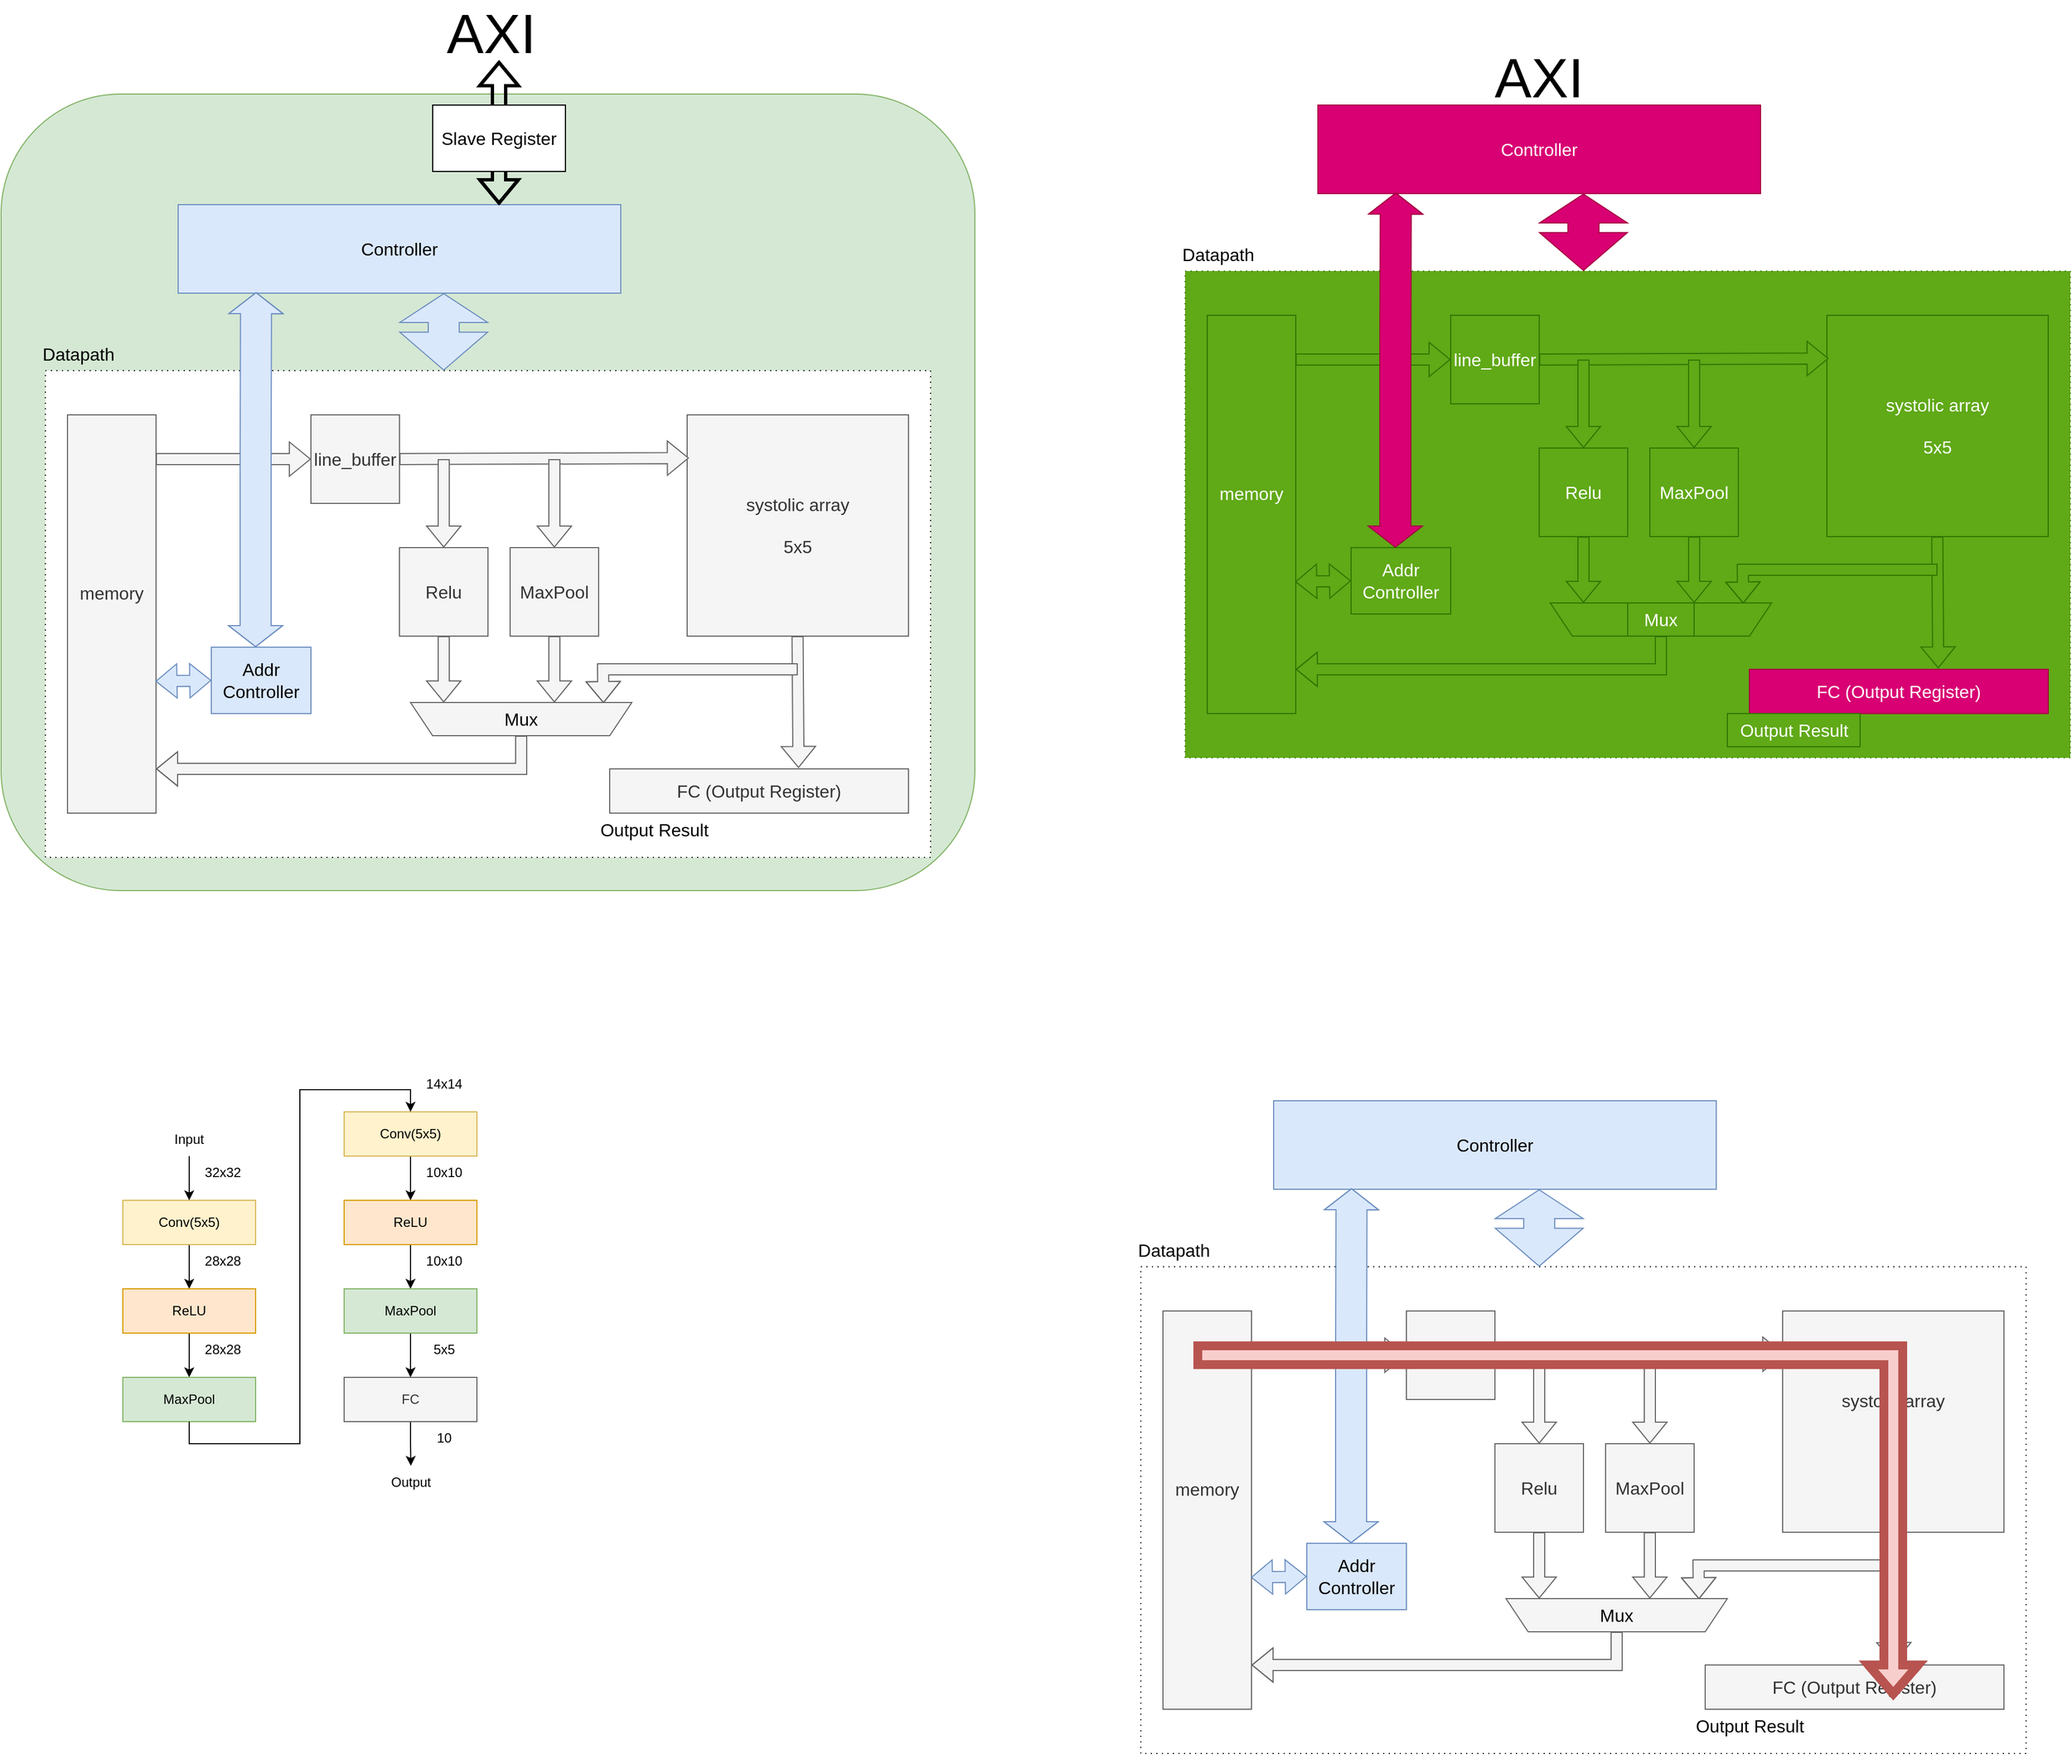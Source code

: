<mxfile version="28.2.0">
  <diagram name="Page-1" id="xzClO7cJmwliFMf-_SYi">
    <mxGraphModel dx="566" dy="398" grid="1" gridSize="10" guides="1" tooltips="1" connect="1" arrows="1" fold="1" page="1" pageScale="1" pageWidth="3300" pageHeight="4681" math="0" shadow="0">
      <root>
        <mxCell id="0" />
        <mxCell id="1" parent="0" />
        <mxCell id="PNhSBjz8JBKgSJSJJbeo-35" value="" style="group" parent="1" vertex="1" connectable="0">
          <mxGeometry x="240" y="1000" width="320" height="390" as="geometry" />
        </mxCell>
        <mxCell id="PNhSBjz8JBKgSJSJJbeo-13" style="edgeStyle=orthogonalEdgeStyle;rounded=0;orthogonalLoop=1;jettySize=auto;html=1;exitX=0.5;exitY=1;exitDx=0;exitDy=0;entryX=0.5;entryY=0;entryDx=0;entryDy=0;" parent="PNhSBjz8JBKgSJSJJbeo-35" source="PNhSBjz8JBKgSJSJJbeo-10" target="PNhSBjz8JBKgSJSJJbeo-11" edge="1">
          <mxGeometry relative="1" as="geometry" />
        </mxCell>
        <mxCell id="PNhSBjz8JBKgSJSJJbeo-10" value="Conv(5x5)" style="rounded=0;whiteSpace=wrap;html=1;fillColor=#fff2cc;strokeColor=#d6b656;" parent="PNhSBjz8JBKgSJSJJbeo-35" vertex="1">
          <mxGeometry y="120" width="120" height="40" as="geometry" />
        </mxCell>
        <mxCell id="PNhSBjz8JBKgSJSJJbeo-14" style="edgeStyle=orthogonalEdgeStyle;rounded=0;orthogonalLoop=1;jettySize=auto;html=1;exitX=0.5;exitY=1;exitDx=0;exitDy=0;entryX=0.5;entryY=0;entryDx=0;entryDy=0;" parent="PNhSBjz8JBKgSJSJJbeo-35" source="PNhSBjz8JBKgSJSJJbeo-11" target="PNhSBjz8JBKgSJSJJbeo-12" edge="1">
          <mxGeometry relative="1" as="geometry" />
        </mxCell>
        <mxCell id="PNhSBjz8JBKgSJSJJbeo-11" value="ReLU" style="rounded=0;whiteSpace=wrap;html=1;fillColor=#ffe6cc;strokeColor=#d79b00;" parent="PNhSBjz8JBKgSJSJJbeo-35" vertex="1">
          <mxGeometry y="200" width="120" height="40" as="geometry" />
        </mxCell>
        <mxCell id="PNhSBjz8JBKgSJSJJbeo-12" value="MaxPool" style="rounded=0;whiteSpace=wrap;html=1;fillColor=#d5e8d4;strokeColor=#82b366;" parent="PNhSBjz8JBKgSJSJJbeo-35" vertex="1">
          <mxGeometry y="280" width="120" height="40" as="geometry" />
        </mxCell>
        <mxCell id="PNhSBjz8JBKgSJSJJbeo-15" value="" style="endArrow=classic;html=1;rounded=0;entryX=0.5;entryY=0;entryDx=0;entryDy=0;" parent="PNhSBjz8JBKgSJSJJbeo-35" target="PNhSBjz8JBKgSJSJJbeo-10" edge="1">
          <mxGeometry width="50" height="50" relative="1" as="geometry">
            <mxPoint x="60" y="80" as="sourcePoint" />
            <mxPoint x="110" y="30" as="targetPoint" />
          </mxGeometry>
        </mxCell>
        <mxCell id="PNhSBjz8JBKgSJSJJbeo-16" value="Input" style="text;html=1;align=center;verticalAlign=middle;whiteSpace=wrap;rounded=0;" parent="PNhSBjz8JBKgSJSJJbeo-35" vertex="1">
          <mxGeometry x="30" y="50" width="60" height="30" as="geometry" />
        </mxCell>
        <mxCell id="PNhSBjz8JBKgSJSJJbeo-17" value="32x32" style="text;html=1;align=center;verticalAlign=middle;resizable=0;points=[];autosize=1;strokeColor=none;fillColor=none;" parent="PNhSBjz8JBKgSJSJJbeo-35" vertex="1">
          <mxGeometry x="60" y="80" width="60" height="30" as="geometry" />
        </mxCell>
        <mxCell id="PNhSBjz8JBKgSJSJJbeo-18" value="28x28" style="text;html=1;align=center;verticalAlign=middle;resizable=0;points=[];autosize=1;strokeColor=none;fillColor=none;" parent="PNhSBjz8JBKgSJSJJbeo-35" vertex="1">
          <mxGeometry x="60" y="160" width="60" height="30" as="geometry" />
        </mxCell>
        <mxCell id="PNhSBjz8JBKgSJSJJbeo-19" value="28x28" style="text;html=1;align=center;verticalAlign=middle;resizable=0;points=[];autosize=1;strokeColor=none;fillColor=none;" parent="PNhSBjz8JBKgSJSJJbeo-35" vertex="1">
          <mxGeometry x="60" y="240" width="60" height="30" as="geometry" />
        </mxCell>
        <mxCell id="PNhSBjz8JBKgSJSJJbeo-20" style="edgeStyle=orthogonalEdgeStyle;rounded=0;orthogonalLoop=1;jettySize=auto;html=1;exitX=0.5;exitY=1;exitDx=0;exitDy=0;entryX=0.5;entryY=0;entryDx=0;entryDy=0;" parent="PNhSBjz8JBKgSJSJJbeo-35" source="PNhSBjz8JBKgSJSJJbeo-21" target="PNhSBjz8JBKgSJSJJbeo-23" edge="1">
          <mxGeometry relative="1" as="geometry" />
        </mxCell>
        <mxCell id="PNhSBjz8JBKgSJSJJbeo-21" value="Conv(5x5)" style="rounded=0;whiteSpace=wrap;html=1;fillColor=#fff2cc;strokeColor=#d6b656;" parent="PNhSBjz8JBKgSJSJJbeo-35" vertex="1">
          <mxGeometry x="200" y="40" width="120" height="40" as="geometry" />
        </mxCell>
        <mxCell id="PNhSBjz8JBKgSJSJJbeo-22" style="edgeStyle=orthogonalEdgeStyle;rounded=0;orthogonalLoop=1;jettySize=auto;html=1;exitX=0.5;exitY=1;exitDx=0;exitDy=0;entryX=0.5;entryY=0;entryDx=0;entryDy=0;" parent="PNhSBjz8JBKgSJSJJbeo-35" source="PNhSBjz8JBKgSJSJJbeo-23" target="PNhSBjz8JBKgSJSJJbeo-24" edge="1">
          <mxGeometry relative="1" as="geometry" />
        </mxCell>
        <mxCell id="PNhSBjz8JBKgSJSJJbeo-23" value="ReLU" style="rounded=0;whiteSpace=wrap;html=1;fillColor=#ffe6cc;strokeColor=#d79b00;" parent="PNhSBjz8JBKgSJSJJbeo-35" vertex="1">
          <mxGeometry x="200" y="120" width="120" height="40" as="geometry" />
        </mxCell>
        <mxCell id="PNhSBjz8JBKgSJSJJbeo-30" style="edgeStyle=orthogonalEdgeStyle;rounded=0;orthogonalLoop=1;jettySize=auto;html=1;exitX=0.5;exitY=1;exitDx=0;exitDy=0;entryX=0.5;entryY=0;entryDx=0;entryDy=0;" parent="PNhSBjz8JBKgSJSJJbeo-35" source="PNhSBjz8JBKgSJSJJbeo-24" target="PNhSBjz8JBKgSJSJJbeo-29" edge="1">
          <mxGeometry relative="1" as="geometry" />
        </mxCell>
        <mxCell id="PNhSBjz8JBKgSJSJJbeo-24" value="MaxPool" style="rounded=0;whiteSpace=wrap;html=1;fillColor=#d5e8d4;strokeColor=#82b366;" parent="PNhSBjz8JBKgSJSJJbeo-35" vertex="1">
          <mxGeometry x="200" y="200" width="120" height="40" as="geometry" />
        </mxCell>
        <mxCell id="PNhSBjz8JBKgSJSJJbeo-25" value="" style="endArrow=classic;html=1;rounded=0;exitX=0.5;exitY=1;exitDx=0;exitDy=0;" parent="PNhSBjz8JBKgSJSJJbeo-35" source="PNhSBjz8JBKgSJSJJbeo-12" edge="1">
          <mxGeometry width="50" height="50" relative="1" as="geometry">
            <mxPoint x="70" y="320.0" as="sourcePoint" />
            <mxPoint x="260" y="40" as="targetPoint" />
            <Array as="points">
              <mxPoint x="60" y="340" />
              <mxPoint x="110" y="340" />
              <mxPoint x="160" y="340" />
              <mxPoint x="160" y="20" />
              <mxPoint x="260" y="20" />
            </Array>
          </mxGeometry>
        </mxCell>
        <mxCell id="PNhSBjz8JBKgSJSJJbeo-26" value="14x14" style="text;html=1;align=center;verticalAlign=middle;resizable=0;points=[];autosize=1;strokeColor=none;fillColor=none;" parent="PNhSBjz8JBKgSJSJJbeo-35" vertex="1">
          <mxGeometry x="260" width="60" height="30" as="geometry" />
        </mxCell>
        <mxCell id="PNhSBjz8JBKgSJSJJbeo-27" value="10x10" style="text;html=1;align=center;verticalAlign=middle;resizable=0;points=[];autosize=1;strokeColor=none;fillColor=none;" parent="PNhSBjz8JBKgSJSJJbeo-35" vertex="1">
          <mxGeometry x="260" y="80" width="60" height="30" as="geometry" />
        </mxCell>
        <mxCell id="PNhSBjz8JBKgSJSJJbeo-28" value="10x10" style="text;html=1;align=center;verticalAlign=middle;resizable=0;points=[];autosize=1;strokeColor=none;fillColor=none;" parent="PNhSBjz8JBKgSJSJJbeo-35" vertex="1">
          <mxGeometry x="260" y="160" width="60" height="30" as="geometry" />
        </mxCell>
        <mxCell id="PNhSBjz8JBKgSJSJJbeo-32" style="edgeStyle=orthogonalEdgeStyle;rounded=0;orthogonalLoop=1;jettySize=auto;html=1;exitX=0.5;exitY=1;exitDx=0;exitDy=0;" parent="PNhSBjz8JBKgSJSJJbeo-35" source="PNhSBjz8JBKgSJSJJbeo-29" edge="1">
          <mxGeometry relative="1" as="geometry">
            <mxPoint x="260.286" y="360" as="targetPoint" />
          </mxGeometry>
        </mxCell>
        <mxCell id="PNhSBjz8JBKgSJSJJbeo-29" value="FC" style="rounded=0;whiteSpace=wrap;html=1;fillColor=#f5f5f5;fontColor=#333333;strokeColor=#666666;" parent="PNhSBjz8JBKgSJSJJbeo-35" vertex="1">
          <mxGeometry x="200" y="280" width="120" height="40" as="geometry" />
        </mxCell>
        <mxCell id="PNhSBjz8JBKgSJSJJbeo-31" value="5x5" style="text;html=1;align=center;verticalAlign=middle;resizable=0;points=[];autosize=1;strokeColor=none;fillColor=none;" parent="PNhSBjz8JBKgSJSJJbeo-35" vertex="1">
          <mxGeometry x="270" y="240" width="40" height="30" as="geometry" />
        </mxCell>
        <mxCell id="PNhSBjz8JBKgSJSJJbeo-33" value="Output" style="text;html=1;align=center;verticalAlign=middle;resizable=0;points=[];autosize=1;strokeColor=none;fillColor=none;" parent="PNhSBjz8JBKgSJSJJbeo-35" vertex="1">
          <mxGeometry x="230" y="360" width="60" height="30" as="geometry" />
        </mxCell>
        <mxCell id="PNhSBjz8JBKgSJSJJbeo-34" value="10" style="text;html=1;align=center;verticalAlign=middle;resizable=0;points=[];autosize=1;strokeColor=none;fillColor=none;" parent="PNhSBjz8JBKgSJSJJbeo-35" vertex="1">
          <mxGeometry x="270" y="320" width="40" height="30" as="geometry" />
        </mxCell>
        <mxCell id="PNhSBjz8JBKgSJSJJbeo-36" value="" style="group;fontSize=16;" parent="1" vertex="1" connectable="0">
          <mxGeometry x="1200" y="120" width="800" height="600" as="geometry" />
        </mxCell>
        <mxCell id="PNhSBjz8JBKgSJSJJbeo-37" value="" style="rounded=0;whiteSpace=wrap;html=1;dashed=1;dashPattern=1 4;fontSize=16;fillColor=#60a917;fontColor=#ffffff;strokeColor=#2D7600;" parent="PNhSBjz8JBKgSJSJJbeo-36" vertex="1">
          <mxGeometry y="160" width="800" height="440" as="geometry" />
        </mxCell>
        <mxCell id="PNhSBjz8JBKgSJSJJbeo-38" value="&lt;div&gt;systolic array&lt;/div&gt;&lt;div&gt;&lt;br&gt;&lt;/div&gt;&lt;div&gt;5x5&lt;/div&gt;" style="whiteSpace=wrap;html=1;aspect=fixed;fillColor=#60a917;fontColor=#ffffff;strokeColor=#2D7600;fontSize=16;" parent="PNhSBjz8JBKgSJSJJbeo-36" vertex="1">
          <mxGeometry x="580" y="200" width="200" height="200" as="geometry" />
        </mxCell>
        <mxCell id="PNhSBjz8JBKgSJSJJbeo-39" value="line_buffer" style="rounded=0;whiteSpace=wrap;html=1;fillColor=#60a917;fontColor=#ffffff;strokeColor=#2D7600;fontSize=16;" parent="PNhSBjz8JBKgSJSJJbeo-36" vertex="1">
          <mxGeometry x="240" y="200" width="80" height="80" as="geometry" />
        </mxCell>
        <mxCell id="PNhSBjz8JBKgSJSJJbeo-40" value="&lt;div&gt;memory&lt;/div&gt;&lt;div&gt;&lt;br&gt;&lt;/div&gt;&lt;div&gt;&lt;br&gt;&lt;/div&gt;" style="rounded=0;whiteSpace=wrap;html=1;fillColor=#60a917;fontColor=#ffffff;strokeColor=#2D7600;fontSize=16;" parent="PNhSBjz8JBKgSJSJJbeo-36" vertex="1">
          <mxGeometry x="20" y="200" width="80" height="360" as="geometry" />
        </mxCell>
        <mxCell id="PNhSBjz8JBKgSJSJJbeo-41" value="MaxPool" style="whiteSpace=wrap;html=1;aspect=fixed;fillColor=#60a917;fontColor=#ffffff;strokeColor=#2D7600;fontSize=16;" parent="PNhSBjz8JBKgSJSJJbeo-36" vertex="1">
          <mxGeometry x="420" y="320" width="80" height="80" as="geometry" />
        </mxCell>
        <mxCell id="PNhSBjz8JBKgSJSJJbeo-42" value="" style="shape=flexArrow;endArrow=classic;html=1;rounded=0;entryX=0;entryY=0.5;entryDx=0;entryDy=0;exitX=0.998;exitY=0.111;exitDx=0;exitDy=0;exitPerimeter=0;fillColor=#60a917;strokeColor=#2D7600;fontSize=16;" parent="PNhSBjz8JBKgSJSJJbeo-36" source="PNhSBjz8JBKgSJSJJbeo-40" target="PNhSBjz8JBKgSJSJJbeo-39" edge="1">
          <mxGeometry width="50" height="50" relative="1" as="geometry">
            <mxPoint x="120" y="240" as="sourcePoint" />
            <mxPoint x="170" y="190" as="targetPoint" />
          </mxGeometry>
        </mxCell>
        <mxCell id="PNhSBjz8JBKgSJSJJbeo-43" value="FC (Output Register)" style="rounded=0;whiteSpace=wrap;html=1;fillColor=#d80073;fontColor=#ffffff;strokeColor=#A50040;fontSize=16;" parent="PNhSBjz8JBKgSJSJJbeo-36" vertex="1">
          <mxGeometry x="510" y="520" width="270" height="40" as="geometry" />
        </mxCell>
        <mxCell id="PNhSBjz8JBKgSJSJJbeo-44" value="" style="shape=flexArrow;endArrow=classic;html=1;rounded=0;exitX=1;exitY=0.5;exitDx=0;exitDy=0;entryX=0.008;entryY=0.195;entryDx=0;entryDy=0;entryPerimeter=0;fillColor=#60a917;strokeColor=#2D7600;fontSize=16;" parent="PNhSBjz8JBKgSJSJJbeo-36" source="PNhSBjz8JBKgSJSJJbeo-39" target="PNhSBjz8JBKgSJSJJbeo-38" edge="1">
          <mxGeometry width="50" height="50" relative="1" as="geometry">
            <mxPoint x="420" y="240" as="sourcePoint" />
            <mxPoint x="500" y="241" as="targetPoint" />
          </mxGeometry>
        </mxCell>
        <mxCell id="PNhSBjz8JBKgSJSJJbeo-45" value="" style="shape=flexArrow;endArrow=classic;html=1;rounded=0;entryX=0.5;entryY=0;entryDx=0;entryDy=0;fillColor=#60a917;strokeColor=#2D7600;fontSize=16;" parent="PNhSBjz8JBKgSJSJJbeo-36" target="PNhSBjz8JBKgSJSJJbeo-41" edge="1">
          <mxGeometry width="50" height="50" relative="1" as="geometry">
            <mxPoint x="460" y="240" as="sourcePoint" />
            <mxPoint x="510" y="190" as="targetPoint" />
          </mxGeometry>
        </mxCell>
        <mxCell id="PNhSBjz8JBKgSJSJJbeo-46" value="" style="shape=flexArrow;endArrow=classic;html=1;rounded=0;entryX=1;entryY=0.889;entryDx=0;entryDy=0;entryPerimeter=0;exitX=0.5;exitY=0;exitDx=0;exitDy=0;fontSize=16;fillColor=#60a917;strokeColor=#2D7600;" parent="PNhSBjz8JBKgSJSJJbeo-36" source="PNhSBjz8JBKgSJSJJbeo-58" target="PNhSBjz8JBKgSJSJJbeo-40" edge="1">
          <mxGeometry width="50" height="50" relative="1" as="geometry">
            <mxPoint x="209.84" y="520.08" as="sourcePoint" />
            <mxPoint x="120.0" y="520.0" as="targetPoint" />
            <Array as="points">
              <mxPoint x="430" y="520" />
            </Array>
          </mxGeometry>
        </mxCell>
        <mxCell id="PNhSBjz8JBKgSJSJJbeo-47" value="" style="shape=flexArrow;endArrow=classic;html=1;rounded=0;exitX=0.5;exitY=1;exitDx=0;exitDy=0;fillColor=#60a917;strokeColor=#2D7600;fontSize=16;" parent="PNhSBjz8JBKgSJSJJbeo-36" source="PNhSBjz8JBKgSJSJJbeo-41" edge="1">
          <mxGeometry width="50" height="50" relative="1" as="geometry">
            <mxPoint x="459.76" y="400" as="sourcePoint" />
            <mxPoint x="460" y="460" as="targetPoint" />
          </mxGeometry>
        </mxCell>
        <mxCell id="PNhSBjz8JBKgSJSJJbeo-48" value="" style="shape=flexArrow;endArrow=classic;html=1;rounded=0;entryX=0.632;entryY=-0.02;entryDx=0;entryDy=0;entryPerimeter=0;fillColor=#60a917;strokeColor=#2D7600;fontSize=16;" parent="PNhSBjz8JBKgSJSJJbeo-36" target="PNhSBjz8JBKgSJSJJbeo-43" edge="1">
          <mxGeometry width="50" height="50" relative="1" as="geometry">
            <mxPoint x="679.76" y="400" as="sourcePoint" />
            <mxPoint x="679.76" y="440" as="targetPoint" />
          </mxGeometry>
        </mxCell>
        <mxCell id="PNhSBjz8JBKgSJSJJbeo-49" value="Output Result" style="text;html=1;align=center;verticalAlign=middle;resizable=0;points=[];autosize=1;strokeColor=#2D7600;fillColor=#60a917;fontSize=16;fontColor=#ffffff;" parent="PNhSBjz8JBKgSJSJJbeo-36" vertex="1">
          <mxGeometry x="490" y="560" width="120" height="30" as="geometry" />
        </mxCell>
        <mxCell id="PNhSBjz8JBKgSJSJJbeo-50" value="Relu" style="whiteSpace=wrap;html=1;aspect=fixed;fillColor=#60a917;fontColor=#ffffff;strokeColor=#2D7600;fontSize=16;" parent="PNhSBjz8JBKgSJSJJbeo-36" vertex="1">
          <mxGeometry x="320" y="320" width="80" height="80" as="geometry" />
        </mxCell>
        <mxCell id="PNhSBjz8JBKgSJSJJbeo-51" value="" style="shape=flexArrow;endArrow=classic;html=1;rounded=0;entryX=0.5;entryY=0;entryDx=0;entryDy=0;fillColor=#60a917;strokeColor=#2D7600;fontSize=16;" parent="PNhSBjz8JBKgSJSJJbeo-36" target="PNhSBjz8JBKgSJSJJbeo-50" edge="1">
          <mxGeometry width="50" height="50" relative="1" as="geometry">
            <mxPoint x="360" y="240" as="sourcePoint" />
            <mxPoint x="360" y="310" as="targetPoint" />
          </mxGeometry>
        </mxCell>
        <mxCell id="PNhSBjz8JBKgSJSJJbeo-52" value="" style="shape=flexArrow;endArrow=classic;html=1;rounded=0;exitX=0.5;exitY=1;exitDx=0;exitDy=0;fillColor=#60a917;strokeColor=#2D7600;fontSize=16;" parent="PNhSBjz8JBKgSJSJJbeo-36" source="PNhSBjz8JBKgSJSJJbeo-50" edge="1">
          <mxGeometry width="50" height="50" relative="1" as="geometry">
            <mxPoint x="359.66" y="400" as="sourcePoint" />
            <mxPoint x="360" y="460" as="targetPoint" />
          </mxGeometry>
        </mxCell>
        <mxCell id="PNhSBjz8JBKgSJSJJbeo-53" value="Controller" style="rounded=0;whiteSpace=wrap;html=1;fillColor=#d80073;strokeColor=#A50040;fontSize=16;fontColor=#ffffff;" parent="PNhSBjz8JBKgSJSJJbeo-36" vertex="1">
          <mxGeometry x="120" y="10" width="400" height="80" as="geometry" />
        </mxCell>
        <mxCell id="PNhSBjz8JBKgSJSJJbeo-54" value="" style="shape=flexArrow;endArrow=classic;startArrow=classic;html=1;rounded=0;width=28;startSize=11.075;startWidth=50.392;endWidth=50.392;endSize=8.333;fillColor=#d80073;strokeColor=#A50040;fontSize=16;" parent="PNhSBjz8JBKgSJSJJbeo-36" edge="1">
          <mxGeometry width="100" height="100" relative="1" as="geometry">
            <mxPoint x="360" y="160" as="sourcePoint" />
            <mxPoint x="360" y="90" as="targetPoint" />
          </mxGeometry>
        </mxCell>
        <mxCell id="PNhSBjz8JBKgSJSJJbeo-55" value="Datapath" style="text;html=1;align=center;verticalAlign=middle;whiteSpace=wrap;rounded=0;fontSize=16;" parent="PNhSBjz8JBKgSJSJJbeo-36" vertex="1">
          <mxGeometry y="130" width="60" height="30" as="geometry" />
        </mxCell>
        <mxCell id="PNhSBjz8JBKgSJSJJbeo-56" value="" style="shape=flexArrow;endArrow=classic;html=1;rounded=0;entryX=0.128;entryY=0.98;entryDx=0;entryDy=0;entryPerimeter=0;fillColor=#60a917;strokeColor=#2D7600;fontSize=16;" parent="PNhSBjz8JBKgSJSJJbeo-36" target="PNhSBjz8JBKgSJSJJbeo-58" edge="1">
          <mxGeometry width="50" height="50" relative="1" as="geometry">
            <mxPoint x="680" y="430" as="sourcePoint" />
            <mxPoint x="550" y="430" as="targetPoint" />
            <Array as="points">
              <mxPoint x="504" y="430" />
            </Array>
          </mxGeometry>
        </mxCell>
        <mxCell id="PNhSBjz8JBKgSJSJJbeo-57" style="edgeStyle=orthogonalEdgeStyle;rounded=0;orthogonalLoop=1;jettySize=auto;html=1;exitX=0.5;exitY=1;exitDx=0;exitDy=0;fontSize=16;fillColor=#60a917;strokeColor=#2D7600;" parent="PNhSBjz8JBKgSJSJJbeo-36" source="PNhSBjz8JBKgSJSJJbeo-37" target="PNhSBjz8JBKgSJSJJbeo-37" edge="1">
          <mxGeometry relative="1" as="geometry" />
        </mxCell>
        <mxCell id="PNhSBjz8JBKgSJSJJbeo-58" value="" style="shape=trapezoid;perimeter=trapezoidPerimeter;whiteSpace=wrap;html=1;fixedSize=1;rotation=-180;fillColor=#60a917;fontColor=#ffffff;strokeColor=#2D7600;fontSize=16;" parent="PNhSBjz8JBKgSJSJJbeo-36" vertex="1">
          <mxGeometry x="330" y="460" width="200" height="30" as="geometry" />
        </mxCell>
        <mxCell id="PNhSBjz8JBKgSJSJJbeo-59" value="Mux" style="text;html=1;align=center;verticalAlign=middle;whiteSpace=wrap;rounded=0;fontSize=16;fillColor=#60a917;fontColor=#ffffff;strokeColor=#2D7600;" parent="PNhSBjz8JBKgSJSJJbeo-36" vertex="1">
          <mxGeometry x="400" y="460" width="60" height="30" as="geometry" />
        </mxCell>
        <mxCell id="PNhSBjz8JBKgSJSJJbeo-60" value="Addr&lt;div&gt;Controller&lt;/div&gt;" style="rounded=0;whiteSpace=wrap;html=1;fillColor=#60a917;strokeColor=#2D7600;fontSize=16;fontColor=#ffffff;" parent="PNhSBjz8JBKgSJSJJbeo-36" vertex="1">
          <mxGeometry x="150" y="410" width="90" height="60" as="geometry" />
        </mxCell>
        <mxCell id="PNhSBjz8JBKgSJSJJbeo-61" value="" style="shape=flexArrow;endArrow=classic;startArrow=classic;html=1;rounded=0;entryX=0.176;entryY=0.988;entryDx=0;entryDy=0;entryPerimeter=0;fillColor=#d80073;width=28;strokeColor=#A50040;fontSize=16;" parent="PNhSBjz8JBKgSJSJJbeo-36" target="PNhSBjz8JBKgSJSJJbeo-53" edge="1">
          <mxGeometry width="100" height="100" relative="1" as="geometry">
            <mxPoint x="190" y="410" as="sourcePoint" />
            <mxPoint x="180" y="90" as="targetPoint" />
            <Array as="points">
              <mxPoint x="190" y="240" />
            </Array>
          </mxGeometry>
        </mxCell>
        <mxCell id="PNhSBjz8JBKgSJSJJbeo-62" value="" style="shape=flexArrow;endArrow=classic;startArrow=classic;html=1;rounded=0;entryX=0;entryY=0.5;entryDx=0;entryDy=0;exitX=0.993;exitY=0.669;exitDx=0;exitDy=0;exitPerimeter=0;fillColor=#60a917;strokeColor=#2D7600;fontSize=16;" parent="PNhSBjz8JBKgSJSJJbeo-36" source="PNhSBjz8JBKgSJSJJbeo-40" target="PNhSBjz8JBKgSJSJJbeo-60" edge="1">
          <mxGeometry width="100" height="100" relative="1" as="geometry">
            <mxPoint x="120" y="440" as="sourcePoint" />
            <mxPoint x="220" y="340" as="targetPoint" />
          </mxGeometry>
        </mxCell>
        <mxCell id="qFa7mxdC09aoMVFZ-_RW-43" value="AXI" style="text;html=1;align=center;verticalAlign=middle;whiteSpace=wrap;rounded=0;fontSize=50;" vertex="1" parent="PNhSBjz8JBKgSJSJJbeo-36">
          <mxGeometry x="290" y="-30" width="60" height="30" as="geometry" />
        </mxCell>
        <mxCell id="qFa7mxdC09aoMVFZ-_RW-10" value="" style="group" vertex="1" connectable="0" parent="1">
          <mxGeometry x="130" y="50" width="880" height="790" as="geometry" />
        </mxCell>
        <mxCell id="qFa7mxdC09aoMVFZ-_RW-5" value="" style="rounded=1;whiteSpace=wrap;html=1;fillColor=#d5e8d4;strokeColor=#82b366;" vertex="1" parent="qFa7mxdC09aoMVFZ-_RW-10">
          <mxGeometry y="70" width="880" height="720" as="geometry" />
        </mxCell>
        <mxCell id="PNhSBjz8JBKgSJSJJbeo-9" value="" style="group;fontSize=16;" parent="qFa7mxdC09aoMVFZ-_RW-10" vertex="1" connectable="0">
          <mxGeometry x="40" y="160" width="840" height="600" as="geometry" />
        </mxCell>
        <mxCell id="2QjoCw9Z01jg0YIHaSG_-22" value="" style="rounded=0;whiteSpace=wrap;html=1;dashed=1;dashPattern=1 4;fontSize=16;" parent="PNhSBjz8JBKgSJSJJbeo-9" vertex="1">
          <mxGeometry y="160" width="800" height="440" as="geometry" />
        </mxCell>
        <mxCell id="2QjoCw9Z01jg0YIHaSG_-1" value="&lt;div&gt;systolic array&lt;/div&gt;&lt;div&gt;&lt;br&gt;&lt;/div&gt;&lt;div&gt;5x5&lt;/div&gt;" style="whiteSpace=wrap;html=1;aspect=fixed;fillColor=#f5f5f5;fontColor=#333333;strokeColor=#666666;fontSize=16;" parent="PNhSBjz8JBKgSJSJJbeo-9" vertex="1">
          <mxGeometry x="580" y="200" width="200" height="200" as="geometry" />
        </mxCell>
        <mxCell id="2QjoCw9Z01jg0YIHaSG_-6" value="line_buffer" style="rounded=0;whiteSpace=wrap;html=1;fillColor=#f5f5f5;fontColor=#333333;strokeColor=#666666;fontSize=16;" parent="PNhSBjz8JBKgSJSJJbeo-9" vertex="1">
          <mxGeometry x="240" y="200" width="80" height="80" as="geometry" />
        </mxCell>
        <mxCell id="2QjoCw9Z01jg0YIHaSG_-7" value="&lt;div&gt;memory&lt;/div&gt;&lt;div&gt;&lt;br&gt;&lt;/div&gt;&lt;div&gt;&lt;br&gt;&lt;/div&gt;" style="rounded=0;whiteSpace=wrap;html=1;fillColor=#f5f5f5;fontColor=#333333;strokeColor=#666666;fontSize=16;" parent="PNhSBjz8JBKgSJSJJbeo-9" vertex="1">
          <mxGeometry x="20" y="200" width="80" height="360" as="geometry" />
        </mxCell>
        <mxCell id="2QjoCw9Z01jg0YIHaSG_-8" value="MaxPool" style="whiteSpace=wrap;html=1;aspect=fixed;fillColor=#f5f5f5;fontColor=#333333;strokeColor=#666666;fontSize=16;" parent="PNhSBjz8JBKgSJSJJbeo-9" vertex="1">
          <mxGeometry x="420" y="320" width="80" height="80" as="geometry" />
        </mxCell>
        <mxCell id="2QjoCw9Z01jg0YIHaSG_-10" value="" style="shape=flexArrow;endArrow=classic;html=1;rounded=0;entryX=0;entryY=0.5;entryDx=0;entryDy=0;exitX=0.998;exitY=0.111;exitDx=0;exitDy=0;exitPerimeter=0;fillColor=#f5f5f5;strokeColor=#666666;fontSize=16;" parent="PNhSBjz8JBKgSJSJJbeo-9" source="2QjoCw9Z01jg0YIHaSG_-7" target="2QjoCw9Z01jg0YIHaSG_-6" edge="1">
          <mxGeometry width="50" height="50" relative="1" as="geometry">
            <mxPoint x="120" y="240" as="sourcePoint" />
            <mxPoint x="170" y="190" as="targetPoint" />
          </mxGeometry>
        </mxCell>
        <mxCell id="2QjoCw9Z01jg0YIHaSG_-9" value="FC (Output Register)" style="rounded=0;whiteSpace=wrap;html=1;fillColor=#f5f5f5;fontColor=#333333;strokeColor=#666666;fontSize=16;" parent="PNhSBjz8JBKgSJSJJbeo-9" vertex="1">
          <mxGeometry x="510" y="520" width="270" height="40" as="geometry" />
        </mxCell>
        <mxCell id="2QjoCw9Z01jg0YIHaSG_-11" value="" style="shape=flexArrow;endArrow=classic;html=1;rounded=0;exitX=1;exitY=0.5;exitDx=0;exitDy=0;entryX=0.008;entryY=0.195;entryDx=0;entryDy=0;entryPerimeter=0;fillColor=#f5f5f5;strokeColor=#666666;fontSize=16;" parent="PNhSBjz8JBKgSJSJJbeo-9" source="2QjoCw9Z01jg0YIHaSG_-6" target="2QjoCw9Z01jg0YIHaSG_-1" edge="1">
          <mxGeometry width="50" height="50" relative="1" as="geometry">
            <mxPoint x="420" y="240" as="sourcePoint" />
            <mxPoint x="500" y="241" as="targetPoint" />
          </mxGeometry>
        </mxCell>
        <mxCell id="2QjoCw9Z01jg0YIHaSG_-12" value="" style="shape=flexArrow;endArrow=classic;html=1;rounded=0;entryX=0.5;entryY=0;entryDx=0;entryDy=0;fillColor=#f5f5f5;strokeColor=#666666;fontSize=16;" parent="PNhSBjz8JBKgSJSJJbeo-9" target="2QjoCw9Z01jg0YIHaSG_-8" edge="1">
          <mxGeometry width="50" height="50" relative="1" as="geometry">
            <mxPoint x="460" y="240" as="sourcePoint" />
            <mxPoint x="510" y="190" as="targetPoint" />
          </mxGeometry>
        </mxCell>
        <mxCell id="2QjoCw9Z01jg0YIHaSG_-13" value="" style="shape=flexArrow;endArrow=classic;html=1;rounded=0;entryX=1;entryY=0.889;entryDx=0;entryDy=0;entryPerimeter=0;exitX=0.5;exitY=0;exitDx=0;exitDy=0;fontSize=16;fillColor=#f5f5f5;strokeColor=#666666;" parent="PNhSBjz8JBKgSJSJJbeo-9" source="PNhSBjz8JBKgSJSJJbeo-1" target="2QjoCw9Z01jg0YIHaSG_-7" edge="1">
          <mxGeometry width="50" height="50" relative="1" as="geometry">
            <mxPoint x="209.84" y="520.08" as="sourcePoint" />
            <mxPoint x="120.0" y="520.0" as="targetPoint" />
            <Array as="points">
              <mxPoint x="430" y="520" />
            </Array>
          </mxGeometry>
        </mxCell>
        <mxCell id="2QjoCw9Z01jg0YIHaSG_-14" value="" style="shape=flexArrow;endArrow=classic;html=1;rounded=0;exitX=0.5;exitY=1;exitDx=0;exitDy=0;fillColor=#f5f5f5;strokeColor=#666666;fontSize=16;" parent="PNhSBjz8JBKgSJSJJbeo-9" source="2QjoCw9Z01jg0YIHaSG_-8" edge="1">
          <mxGeometry width="50" height="50" relative="1" as="geometry">
            <mxPoint x="459.76" y="400" as="sourcePoint" />
            <mxPoint x="460" y="460" as="targetPoint" />
          </mxGeometry>
        </mxCell>
        <mxCell id="2QjoCw9Z01jg0YIHaSG_-15" value="" style="shape=flexArrow;endArrow=classic;html=1;rounded=0;entryX=0.632;entryY=-0.02;entryDx=0;entryDy=0;entryPerimeter=0;fillColor=#f5f5f5;strokeColor=#666666;fontSize=16;" parent="PNhSBjz8JBKgSJSJJbeo-9" target="2QjoCw9Z01jg0YIHaSG_-9" edge="1">
          <mxGeometry width="50" height="50" relative="1" as="geometry">
            <mxPoint x="679.76" y="400" as="sourcePoint" />
            <mxPoint x="679.76" y="440" as="targetPoint" />
          </mxGeometry>
        </mxCell>
        <mxCell id="2QjoCw9Z01jg0YIHaSG_-18" value="Output Result" style="text;html=1;align=center;verticalAlign=middle;resizable=0;points=[];autosize=1;strokeColor=none;fillColor=none;fontSize=16;" parent="PNhSBjz8JBKgSJSJJbeo-9" vertex="1">
          <mxGeometry x="490" y="560" width="120" height="30" as="geometry" />
        </mxCell>
        <mxCell id="2QjoCw9Z01jg0YIHaSG_-19" value="Relu" style="whiteSpace=wrap;html=1;aspect=fixed;fillColor=#f5f5f5;fontColor=#333333;strokeColor=#666666;fontSize=16;" parent="PNhSBjz8JBKgSJSJJbeo-9" vertex="1">
          <mxGeometry x="320" y="320" width="80" height="80" as="geometry" />
        </mxCell>
        <mxCell id="2QjoCw9Z01jg0YIHaSG_-20" value="" style="shape=flexArrow;endArrow=classic;html=1;rounded=0;entryX=0.5;entryY=0;entryDx=0;entryDy=0;fillColor=#f5f5f5;strokeColor=#666666;fontSize=16;" parent="PNhSBjz8JBKgSJSJJbeo-9" target="2QjoCw9Z01jg0YIHaSG_-19" edge="1">
          <mxGeometry width="50" height="50" relative="1" as="geometry">
            <mxPoint x="360" y="240" as="sourcePoint" />
            <mxPoint x="360" y="310" as="targetPoint" />
          </mxGeometry>
        </mxCell>
        <mxCell id="2QjoCw9Z01jg0YIHaSG_-21" value="" style="shape=flexArrow;endArrow=classic;html=1;rounded=0;exitX=0.5;exitY=1;exitDx=0;exitDy=0;fillColor=#f5f5f5;strokeColor=#666666;fontSize=16;" parent="PNhSBjz8JBKgSJSJJbeo-9" source="2QjoCw9Z01jg0YIHaSG_-19" edge="1">
          <mxGeometry width="50" height="50" relative="1" as="geometry">
            <mxPoint x="359.66" y="400" as="sourcePoint" />
            <mxPoint x="360" y="460" as="targetPoint" />
          </mxGeometry>
        </mxCell>
        <mxCell id="2QjoCw9Z01jg0YIHaSG_-23" value="Controller" style="rounded=0;whiteSpace=wrap;html=1;fillColor=#dae8fc;strokeColor=#6c8ebf;fontSize=16;" parent="PNhSBjz8JBKgSJSJJbeo-9" vertex="1">
          <mxGeometry x="120" y="10" width="400" height="80" as="geometry" />
        </mxCell>
        <mxCell id="2QjoCw9Z01jg0YIHaSG_-25" value="" style="shape=flexArrow;endArrow=classic;startArrow=classic;html=1;rounded=0;width=28;startSize=11.075;startWidth=50.392;endWidth=50.392;endSize=8.333;fillColor=#dae8fc;strokeColor=#6c8ebf;fontSize=16;" parent="PNhSBjz8JBKgSJSJJbeo-9" edge="1">
          <mxGeometry width="100" height="100" relative="1" as="geometry">
            <mxPoint x="360" y="160" as="sourcePoint" />
            <mxPoint x="360" y="90" as="targetPoint" />
          </mxGeometry>
        </mxCell>
        <mxCell id="2QjoCw9Z01jg0YIHaSG_-26" value="Datapath" style="text;html=1;align=center;verticalAlign=middle;whiteSpace=wrap;rounded=0;fontSize=16;" parent="PNhSBjz8JBKgSJSJJbeo-9" vertex="1">
          <mxGeometry y="130" width="60" height="30" as="geometry" />
        </mxCell>
        <mxCell id="rRLMVjHES0aRzE-1ohgc-6" value="" style="shape=flexArrow;endArrow=classic;html=1;rounded=0;entryX=0.128;entryY=0.98;entryDx=0;entryDy=0;entryPerimeter=0;fillColor=#f5f5f5;strokeColor=#666666;fontSize=16;" parent="PNhSBjz8JBKgSJSJJbeo-9" target="PNhSBjz8JBKgSJSJJbeo-1" edge="1">
          <mxGeometry width="50" height="50" relative="1" as="geometry">
            <mxPoint x="680" y="430" as="sourcePoint" />
            <mxPoint x="550" y="430" as="targetPoint" />
            <Array as="points">
              <mxPoint x="504" y="430" />
            </Array>
          </mxGeometry>
        </mxCell>
        <mxCell id="rRLMVjHES0aRzE-1ohgc-8" style="edgeStyle=orthogonalEdgeStyle;rounded=0;orthogonalLoop=1;jettySize=auto;html=1;exitX=0.5;exitY=1;exitDx=0;exitDy=0;fontSize=16;" parent="PNhSBjz8JBKgSJSJJbeo-9" source="2QjoCw9Z01jg0YIHaSG_-22" target="2QjoCw9Z01jg0YIHaSG_-22" edge="1">
          <mxGeometry relative="1" as="geometry" />
        </mxCell>
        <mxCell id="PNhSBjz8JBKgSJSJJbeo-1" value="" style="shape=trapezoid;perimeter=trapezoidPerimeter;whiteSpace=wrap;html=1;fixedSize=1;rotation=-180;fillColor=#f5f5f5;fontColor=#333333;strokeColor=#666666;fontSize=16;" parent="PNhSBjz8JBKgSJSJJbeo-9" vertex="1">
          <mxGeometry x="330" y="460" width="200" height="30" as="geometry" />
        </mxCell>
        <mxCell id="PNhSBjz8JBKgSJSJJbeo-2" value="Mux" style="text;html=1;align=center;verticalAlign=middle;whiteSpace=wrap;rounded=0;fontSize=16;" parent="PNhSBjz8JBKgSJSJJbeo-9" vertex="1">
          <mxGeometry x="400" y="460" width="60" height="30" as="geometry" />
        </mxCell>
        <mxCell id="PNhSBjz8JBKgSJSJJbeo-3" value="Addr&lt;div&gt;Controller&lt;/div&gt;" style="rounded=0;whiteSpace=wrap;html=1;fillColor=#dae8fc;strokeColor=#6c8ebf;fontSize=16;" parent="PNhSBjz8JBKgSJSJJbeo-9" vertex="1">
          <mxGeometry x="150" y="410" width="90" height="60" as="geometry" />
        </mxCell>
        <mxCell id="PNhSBjz8JBKgSJSJJbeo-4" value="" style="shape=flexArrow;endArrow=classic;startArrow=classic;html=1;rounded=0;entryX=0.176;entryY=0.988;entryDx=0;entryDy=0;entryPerimeter=0;fillColor=#dae8fc;width=28;strokeColor=#6c8ebf;fontSize=16;" parent="PNhSBjz8JBKgSJSJJbeo-9" target="2QjoCw9Z01jg0YIHaSG_-23" edge="1">
          <mxGeometry width="100" height="100" relative="1" as="geometry">
            <mxPoint x="190" y="410" as="sourcePoint" />
            <mxPoint x="180" y="90" as="targetPoint" />
            <Array as="points">
              <mxPoint x="190" y="240" />
            </Array>
          </mxGeometry>
        </mxCell>
        <mxCell id="PNhSBjz8JBKgSJSJJbeo-6" value="" style="shape=flexArrow;endArrow=classic;startArrow=classic;html=1;rounded=0;entryX=0;entryY=0.5;entryDx=0;entryDy=0;exitX=0.993;exitY=0.669;exitDx=0;exitDy=0;exitPerimeter=0;fillColor=#dae8fc;strokeColor=#6c8ebf;fontSize=16;" parent="PNhSBjz8JBKgSJSJJbeo-9" source="2QjoCw9Z01jg0YIHaSG_-7" target="PNhSBjz8JBKgSJSJJbeo-3" edge="1">
          <mxGeometry width="100" height="100" relative="1" as="geometry">
            <mxPoint x="120" y="440" as="sourcePoint" />
            <mxPoint x="220" y="340" as="targetPoint" />
          </mxGeometry>
        </mxCell>
        <mxCell id="qFa7mxdC09aoMVFZ-_RW-6" value="AXI&amp;nbsp;" style="text;html=1;align=center;verticalAlign=middle;whiteSpace=wrap;rounded=0;fontSize=50;" vertex="1" parent="qFa7mxdC09aoMVFZ-_RW-10">
          <mxGeometry x="420" width="60" height="30" as="geometry" />
        </mxCell>
        <mxCell id="qFa7mxdC09aoMVFZ-_RW-8" value="" style="shape=flexArrow;endArrow=classic;startArrow=classic;html=1;rounded=0;fontSize=14;startSize=6;strokeWidth=3;" edge="1" parent="qFa7mxdC09aoMVFZ-_RW-10">
          <mxGeometry width="100" height="100" relative="1" as="geometry">
            <mxPoint x="450" y="170" as="sourcePoint" />
            <mxPoint x="450" y="40" as="targetPoint" />
            <Array as="points">
              <mxPoint x="450" y="120" />
            </Array>
          </mxGeometry>
        </mxCell>
        <mxCell id="qFa7mxdC09aoMVFZ-_RW-7" value="&lt;font style=&quot;font-size: 16px;&quot;&gt;Slave Register&lt;/font&gt;" style="rounded=0;whiteSpace=wrap;html=1;" vertex="1" parent="qFa7mxdC09aoMVFZ-_RW-10">
          <mxGeometry x="390" y="80" width="120" height="60" as="geometry" />
        </mxCell>
        <mxCell id="qFa7mxdC09aoMVFZ-_RW-78" value="" style="group" vertex="1" connectable="0" parent="1">
          <mxGeometry x="1160" y="1030" width="800" height="590" as="geometry" />
        </mxCell>
        <mxCell id="qFa7mxdC09aoMVFZ-_RW-48" value="" style="rounded=0;whiteSpace=wrap;html=1;dashed=1;dashPattern=1 4;fontSize=16;" vertex="1" parent="qFa7mxdC09aoMVFZ-_RW-78">
          <mxGeometry y="150" width="800" height="440" as="geometry" />
        </mxCell>
        <mxCell id="qFa7mxdC09aoMVFZ-_RW-49" value="&lt;div&gt;systolic array&lt;/div&gt;&lt;div&gt;&lt;br&gt;&lt;/div&gt;&lt;div&gt;5x5&lt;/div&gt;" style="whiteSpace=wrap;html=1;aspect=fixed;fillColor=#f5f5f5;fontColor=#333333;strokeColor=#666666;fontSize=16;" vertex="1" parent="qFa7mxdC09aoMVFZ-_RW-78">
          <mxGeometry x="580" y="190" width="200" height="200" as="geometry" />
        </mxCell>
        <mxCell id="qFa7mxdC09aoMVFZ-_RW-50" value="line_buffer" style="rounded=0;whiteSpace=wrap;html=1;fillColor=#f5f5f5;fontColor=#333333;strokeColor=#666666;fontSize=16;" vertex="1" parent="qFa7mxdC09aoMVFZ-_RW-78">
          <mxGeometry x="240" y="190" width="80" height="80" as="geometry" />
        </mxCell>
        <mxCell id="qFa7mxdC09aoMVFZ-_RW-51" value="&lt;div&gt;memory&lt;/div&gt;&lt;div&gt;&lt;br&gt;&lt;/div&gt;&lt;div&gt;&lt;br&gt;&lt;/div&gt;" style="rounded=0;whiteSpace=wrap;html=1;fillColor=#f5f5f5;fontColor=#333333;strokeColor=#666666;fontSize=16;" vertex="1" parent="qFa7mxdC09aoMVFZ-_RW-78">
          <mxGeometry x="20" y="190" width="80" height="360" as="geometry" />
        </mxCell>
        <mxCell id="qFa7mxdC09aoMVFZ-_RW-52" value="MaxPool" style="whiteSpace=wrap;html=1;aspect=fixed;fillColor=#f5f5f5;fontColor=#333333;strokeColor=#666666;fontSize=16;" vertex="1" parent="qFa7mxdC09aoMVFZ-_RW-78">
          <mxGeometry x="420" y="310" width="80" height="80" as="geometry" />
        </mxCell>
        <mxCell id="qFa7mxdC09aoMVFZ-_RW-53" value="" style="shape=flexArrow;endArrow=classic;html=1;rounded=0;entryX=0;entryY=0.5;entryDx=0;entryDy=0;exitX=0.998;exitY=0.111;exitDx=0;exitDy=0;exitPerimeter=0;fillColor=#f5f5f5;strokeColor=#666666;fontSize=16;" edge="1" parent="qFa7mxdC09aoMVFZ-_RW-78" source="qFa7mxdC09aoMVFZ-_RW-51" target="qFa7mxdC09aoMVFZ-_RW-50">
          <mxGeometry width="50" height="50" relative="1" as="geometry">
            <mxPoint x="120" y="230" as="sourcePoint" />
            <mxPoint x="170" y="180" as="targetPoint" />
          </mxGeometry>
        </mxCell>
        <mxCell id="qFa7mxdC09aoMVFZ-_RW-54" value="FC (Output Register)" style="rounded=0;whiteSpace=wrap;html=1;fillColor=#f5f5f5;fontColor=#333333;strokeColor=#666666;fontSize=16;" vertex="1" parent="qFa7mxdC09aoMVFZ-_RW-78">
          <mxGeometry x="510" y="510" width="270" height="40" as="geometry" />
        </mxCell>
        <mxCell id="qFa7mxdC09aoMVFZ-_RW-55" value="" style="shape=flexArrow;endArrow=classic;html=1;rounded=0;exitX=1;exitY=0.5;exitDx=0;exitDy=0;entryX=0.008;entryY=0.195;entryDx=0;entryDy=0;entryPerimeter=0;fillColor=#f5f5f5;strokeColor=#666666;fontSize=16;" edge="1" parent="qFa7mxdC09aoMVFZ-_RW-78" source="qFa7mxdC09aoMVFZ-_RW-50" target="qFa7mxdC09aoMVFZ-_RW-49">
          <mxGeometry width="50" height="50" relative="1" as="geometry">
            <mxPoint x="420" y="230" as="sourcePoint" />
            <mxPoint x="500" y="231" as="targetPoint" />
          </mxGeometry>
        </mxCell>
        <mxCell id="qFa7mxdC09aoMVFZ-_RW-56" value="" style="shape=flexArrow;endArrow=classic;html=1;rounded=0;entryX=0.5;entryY=0;entryDx=0;entryDy=0;fillColor=#f5f5f5;strokeColor=#666666;fontSize=16;" edge="1" parent="qFa7mxdC09aoMVFZ-_RW-78" target="qFa7mxdC09aoMVFZ-_RW-52">
          <mxGeometry width="50" height="50" relative="1" as="geometry">
            <mxPoint x="460" y="230" as="sourcePoint" />
            <mxPoint x="510" y="180" as="targetPoint" />
          </mxGeometry>
        </mxCell>
        <mxCell id="qFa7mxdC09aoMVFZ-_RW-57" value="" style="shape=flexArrow;endArrow=classic;html=1;rounded=0;entryX=1;entryY=0.889;entryDx=0;entryDy=0;entryPerimeter=0;exitX=0.5;exitY=0;exitDx=0;exitDy=0;fontSize=16;fillColor=#f5f5f5;strokeColor=#666666;" edge="1" parent="qFa7mxdC09aoMVFZ-_RW-78" source="qFa7mxdC09aoMVFZ-_RW-69" target="qFa7mxdC09aoMVFZ-_RW-51">
          <mxGeometry width="50" height="50" relative="1" as="geometry">
            <mxPoint x="209.84" y="510.08" as="sourcePoint" />
            <mxPoint x="120" y="510" as="targetPoint" />
            <Array as="points">
              <mxPoint x="430" y="510" />
            </Array>
          </mxGeometry>
        </mxCell>
        <mxCell id="qFa7mxdC09aoMVFZ-_RW-58" value="" style="shape=flexArrow;endArrow=classic;html=1;rounded=0;exitX=0.5;exitY=1;exitDx=0;exitDy=0;fillColor=#f5f5f5;strokeColor=#666666;fontSize=16;" edge="1" parent="qFa7mxdC09aoMVFZ-_RW-78" source="qFa7mxdC09aoMVFZ-_RW-52">
          <mxGeometry width="50" height="50" relative="1" as="geometry">
            <mxPoint x="459.76" y="390" as="sourcePoint" />
            <mxPoint x="460" y="450" as="targetPoint" />
          </mxGeometry>
        </mxCell>
        <mxCell id="qFa7mxdC09aoMVFZ-_RW-59" value="" style="shape=flexArrow;endArrow=classic;html=1;rounded=0;entryX=0.632;entryY=-0.02;entryDx=0;entryDy=0;entryPerimeter=0;fillColor=#f5f5f5;strokeColor=#666666;fontSize=16;" edge="1" parent="qFa7mxdC09aoMVFZ-_RW-78" target="qFa7mxdC09aoMVFZ-_RW-54">
          <mxGeometry width="50" height="50" relative="1" as="geometry">
            <mxPoint x="679.76" y="390" as="sourcePoint" />
            <mxPoint x="679.76" y="430" as="targetPoint" />
          </mxGeometry>
        </mxCell>
        <mxCell id="qFa7mxdC09aoMVFZ-_RW-60" value="Output Result" style="text;html=1;align=center;verticalAlign=middle;resizable=0;points=[];autosize=1;strokeColor=none;fillColor=none;fontSize=16;" vertex="1" parent="qFa7mxdC09aoMVFZ-_RW-78">
          <mxGeometry x="490" y="550" width="120" height="30" as="geometry" />
        </mxCell>
        <mxCell id="qFa7mxdC09aoMVFZ-_RW-61" value="Relu" style="whiteSpace=wrap;html=1;aspect=fixed;fillColor=#f5f5f5;fontColor=#333333;strokeColor=#666666;fontSize=16;" vertex="1" parent="qFa7mxdC09aoMVFZ-_RW-78">
          <mxGeometry x="320" y="310" width="80" height="80" as="geometry" />
        </mxCell>
        <mxCell id="qFa7mxdC09aoMVFZ-_RW-62" value="" style="shape=flexArrow;endArrow=classic;html=1;rounded=0;entryX=0.5;entryY=0;entryDx=0;entryDy=0;fillColor=#f5f5f5;strokeColor=#666666;fontSize=16;" edge="1" parent="qFa7mxdC09aoMVFZ-_RW-78" target="qFa7mxdC09aoMVFZ-_RW-61">
          <mxGeometry width="50" height="50" relative="1" as="geometry">
            <mxPoint x="360" y="230" as="sourcePoint" />
            <mxPoint x="360" y="300" as="targetPoint" />
          </mxGeometry>
        </mxCell>
        <mxCell id="qFa7mxdC09aoMVFZ-_RW-63" value="" style="shape=flexArrow;endArrow=classic;html=1;rounded=0;exitX=0.5;exitY=1;exitDx=0;exitDy=0;fillColor=#f5f5f5;strokeColor=#666666;fontSize=16;" edge="1" parent="qFa7mxdC09aoMVFZ-_RW-78" source="qFa7mxdC09aoMVFZ-_RW-61">
          <mxGeometry width="50" height="50" relative="1" as="geometry">
            <mxPoint x="359.66" y="390" as="sourcePoint" />
            <mxPoint x="360" y="450" as="targetPoint" />
          </mxGeometry>
        </mxCell>
        <mxCell id="qFa7mxdC09aoMVFZ-_RW-64" value="Controller" style="rounded=0;whiteSpace=wrap;html=1;fillColor=#dae8fc;strokeColor=#6c8ebf;fontSize=16;" vertex="1" parent="qFa7mxdC09aoMVFZ-_RW-78">
          <mxGeometry x="120" width="400" height="80" as="geometry" />
        </mxCell>
        <mxCell id="qFa7mxdC09aoMVFZ-_RW-65" value="" style="shape=flexArrow;endArrow=classic;startArrow=classic;html=1;rounded=0;width=28;startSize=11.075;startWidth=50.392;endWidth=50.392;endSize=8.333;fillColor=#dae8fc;strokeColor=#6c8ebf;fontSize=16;" edge="1" parent="qFa7mxdC09aoMVFZ-_RW-78">
          <mxGeometry width="100" height="100" relative="1" as="geometry">
            <mxPoint x="360" y="150" as="sourcePoint" />
            <mxPoint x="360" y="80" as="targetPoint" />
          </mxGeometry>
        </mxCell>
        <mxCell id="qFa7mxdC09aoMVFZ-_RW-66" value="Datapath" style="text;html=1;align=center;verticalAlign=middle;whiteSpace=wrap;rounded=0;fontSize=16;" vertex="1" parent="qFa7mxdC09aoMVFZ-_RW-78">
          <mxGeometry y="120" width="60" height="30" as="geometry" />
        </mxCell>
        <mxCell id="qFa7mxdC09aoMVFZ-_RW-67" value="" style="shape=flexArrow;endArrow=classic;html=1;rounded=0;entryX=0.128;entryY=0.98;entryDx=0;entryDy=0;entryPerimeter=0;fillColor=#f5f5f5;strokeColor=#666666;fontSize=16;" edge="1" parent="qFa7mxdC09aoMVFZ-_RW-78" target="qFa7mxdC09aoMVFZ-_RW-69">
          <mxGeometry width="50" height="50" relative="1" as="geometry">
            <mxPoint x="680" y="420" as="sourcePoint" />
            <mxPoint x="550" y="420" as="targetPoint" />
            <Array as="points">
              <mxPoint x="504" y="420" />
            </Array>
          </mxGeometry>
        </mxCell>
        <mxCell id="qFa7mxdC09aoMVFZ-_RW-68" style="edgeStyle=orthogonalEdgeStyle;rounded=0;orthogonalLoop=1;jettySize=auto;html=1;exitX=0.5;exitY=1;exitDx=0;exitDy=0;fontSize=16;" edge="1" parent="qFa7mxdC09aoMVFZ-_RW-78" source="qFa7mxdC09aoMVFZ-_RW-48" target="qFa7mxdC09aoMVFZ-_RW-48">
          <mxGeometry relative="1" as="geometry" />
        </mxCell>
        <mxCell id="qFa7mxdC09aoMVFZ-_RW-69" value="" style="shape=trapezoid;perimeter=trapezoidPerimeter;whiteSpace=wrap;html=1;fixedSize=1;rotation=-180;fillColor=#f5f5f5;fontColor=#333333;strokeColor=#666666;fontSize=16;" vertex="1" parent="qFa7mxdC09aoMVFZ-_RW-78">
          <mxGeometry x="330" y="450" width="200" height="30" as="geometry" />
        </mxCell>
        <mxCell id="qFa7mxdC09aoMVFZ-_RW-70" value="Mux" style="text;html=1;align=center;verticalAlign=middle;whiteSpace=wrap;rounded=0;fontSize=16;" vertex="1" parent="qFa7mxdC09aoMVFZ-_RW-78">
          <mxGeometry x="400" y="450" width="60" height="30" as="geometry" />
        </mxCell>
        <mxCell id="qFa7mxdC09aoMVFZ-_RW-71" value="Addr&lt;div&gt;Controller&lt;/div&gt;" style="rounded=0;whiteSpace=wrap;html=1;fillColor=#dae8fc;strokeColor=#6c8ebf;fontSize=16;" vertex="1" parent="qFa7mxdC09aoMVFZ-_RW-78">
          <mxGeometry x="150" y="400" width="90" height="60" as="geometry" />
        </mxCell>
        <mxCell id="qFa7mxdC09aoMVFZ-_RW-72" value="" style="shape=flexArrow;endArrow=classic;startArrow=classic;html=1;rounded=0;entryX=0.176;entryY=0.988;entryDx=0;entryDy=0;entryPerimeter=0;fillColor=#dae8fc;width=28;strokeColor=#6c8ebf;fontSize=16;" edge="1" parent="qFa7mxdC09aoMVFZ-_RW-78" target="qFa7mxdC09aoMVFZ-_RW-64">
          <mxGeometry width="100" height="100" relative="1" as="geometry">
            <mxPoint x="190" y="400" as="sourcePoint" />
            <mxPoint x="180" y="80" as="targetPoint" />
            <Array as="points">
              <mxPoint x="190" y="230" />
            </Array>
          </mxGeometry>
        </mxCell>
        <mxCell id="qFa7mxdC09aoMVFZ-_RW-73" value="" style="shape=flexArrow;endArrow=classic;startArrow=classic;html=1;rounded=0;entryX=0;entryY=0.5;entryDx=0;entryDy=0;exitX=0.993;exitY=0.669;exitDx=0;exitDy=0;exitPerimeter=0;fillColor=#dae8fc;strokeColor=#6c8ebf;fontSize=16;" edge="1" parent="qFa7mxdC09aoMVFZ-_RW-78" source="qFa7mxdC09aoMVFZ-_RW-51" target="qFa7mxdC09aoMVFZ-_RW-71">
          <mxGeometry width="100" height="100" relative="1" as="geometry">
            <mxPoint x="120" y="430" as="sourcePoint" />
            <mxPoint x="220" y="330" as="targetPoint" />
          </mxGeometry>
        </mxCell>
        <mxCell id="qFa7mxdC09aoMVFZ-_RW-79" value="" style="shape=flexArrow;endArrow=classic;html=1;rounded=0;labelBackgroundColor=#FF410C;fillColor=#f8cecc;strokeColor=#b85450;strokeWidth=8;" edge="1" parent="qFa7mxdC09aoMVFZ-_RW-78">
          <mxGeometry width="50" height="50" relative="1" as="geometry">
            <mxPoint x="47.5" y="230" as="sourcePoint" />
            <mxPoint x="680" y="540" as="targetPoint" />
            <Array as="points">
              <mxPoint x="680" y="230" />
              <mxPoint x="680" y="330" />
              <mxPoint x="680" y="440" />
              <mxPoint x="680" y="510" />
            </Array>
          </mxGeometry>
        </mxCell>
      </root>
    </mxGraphModel>
  </diagram>
</mxfile>
